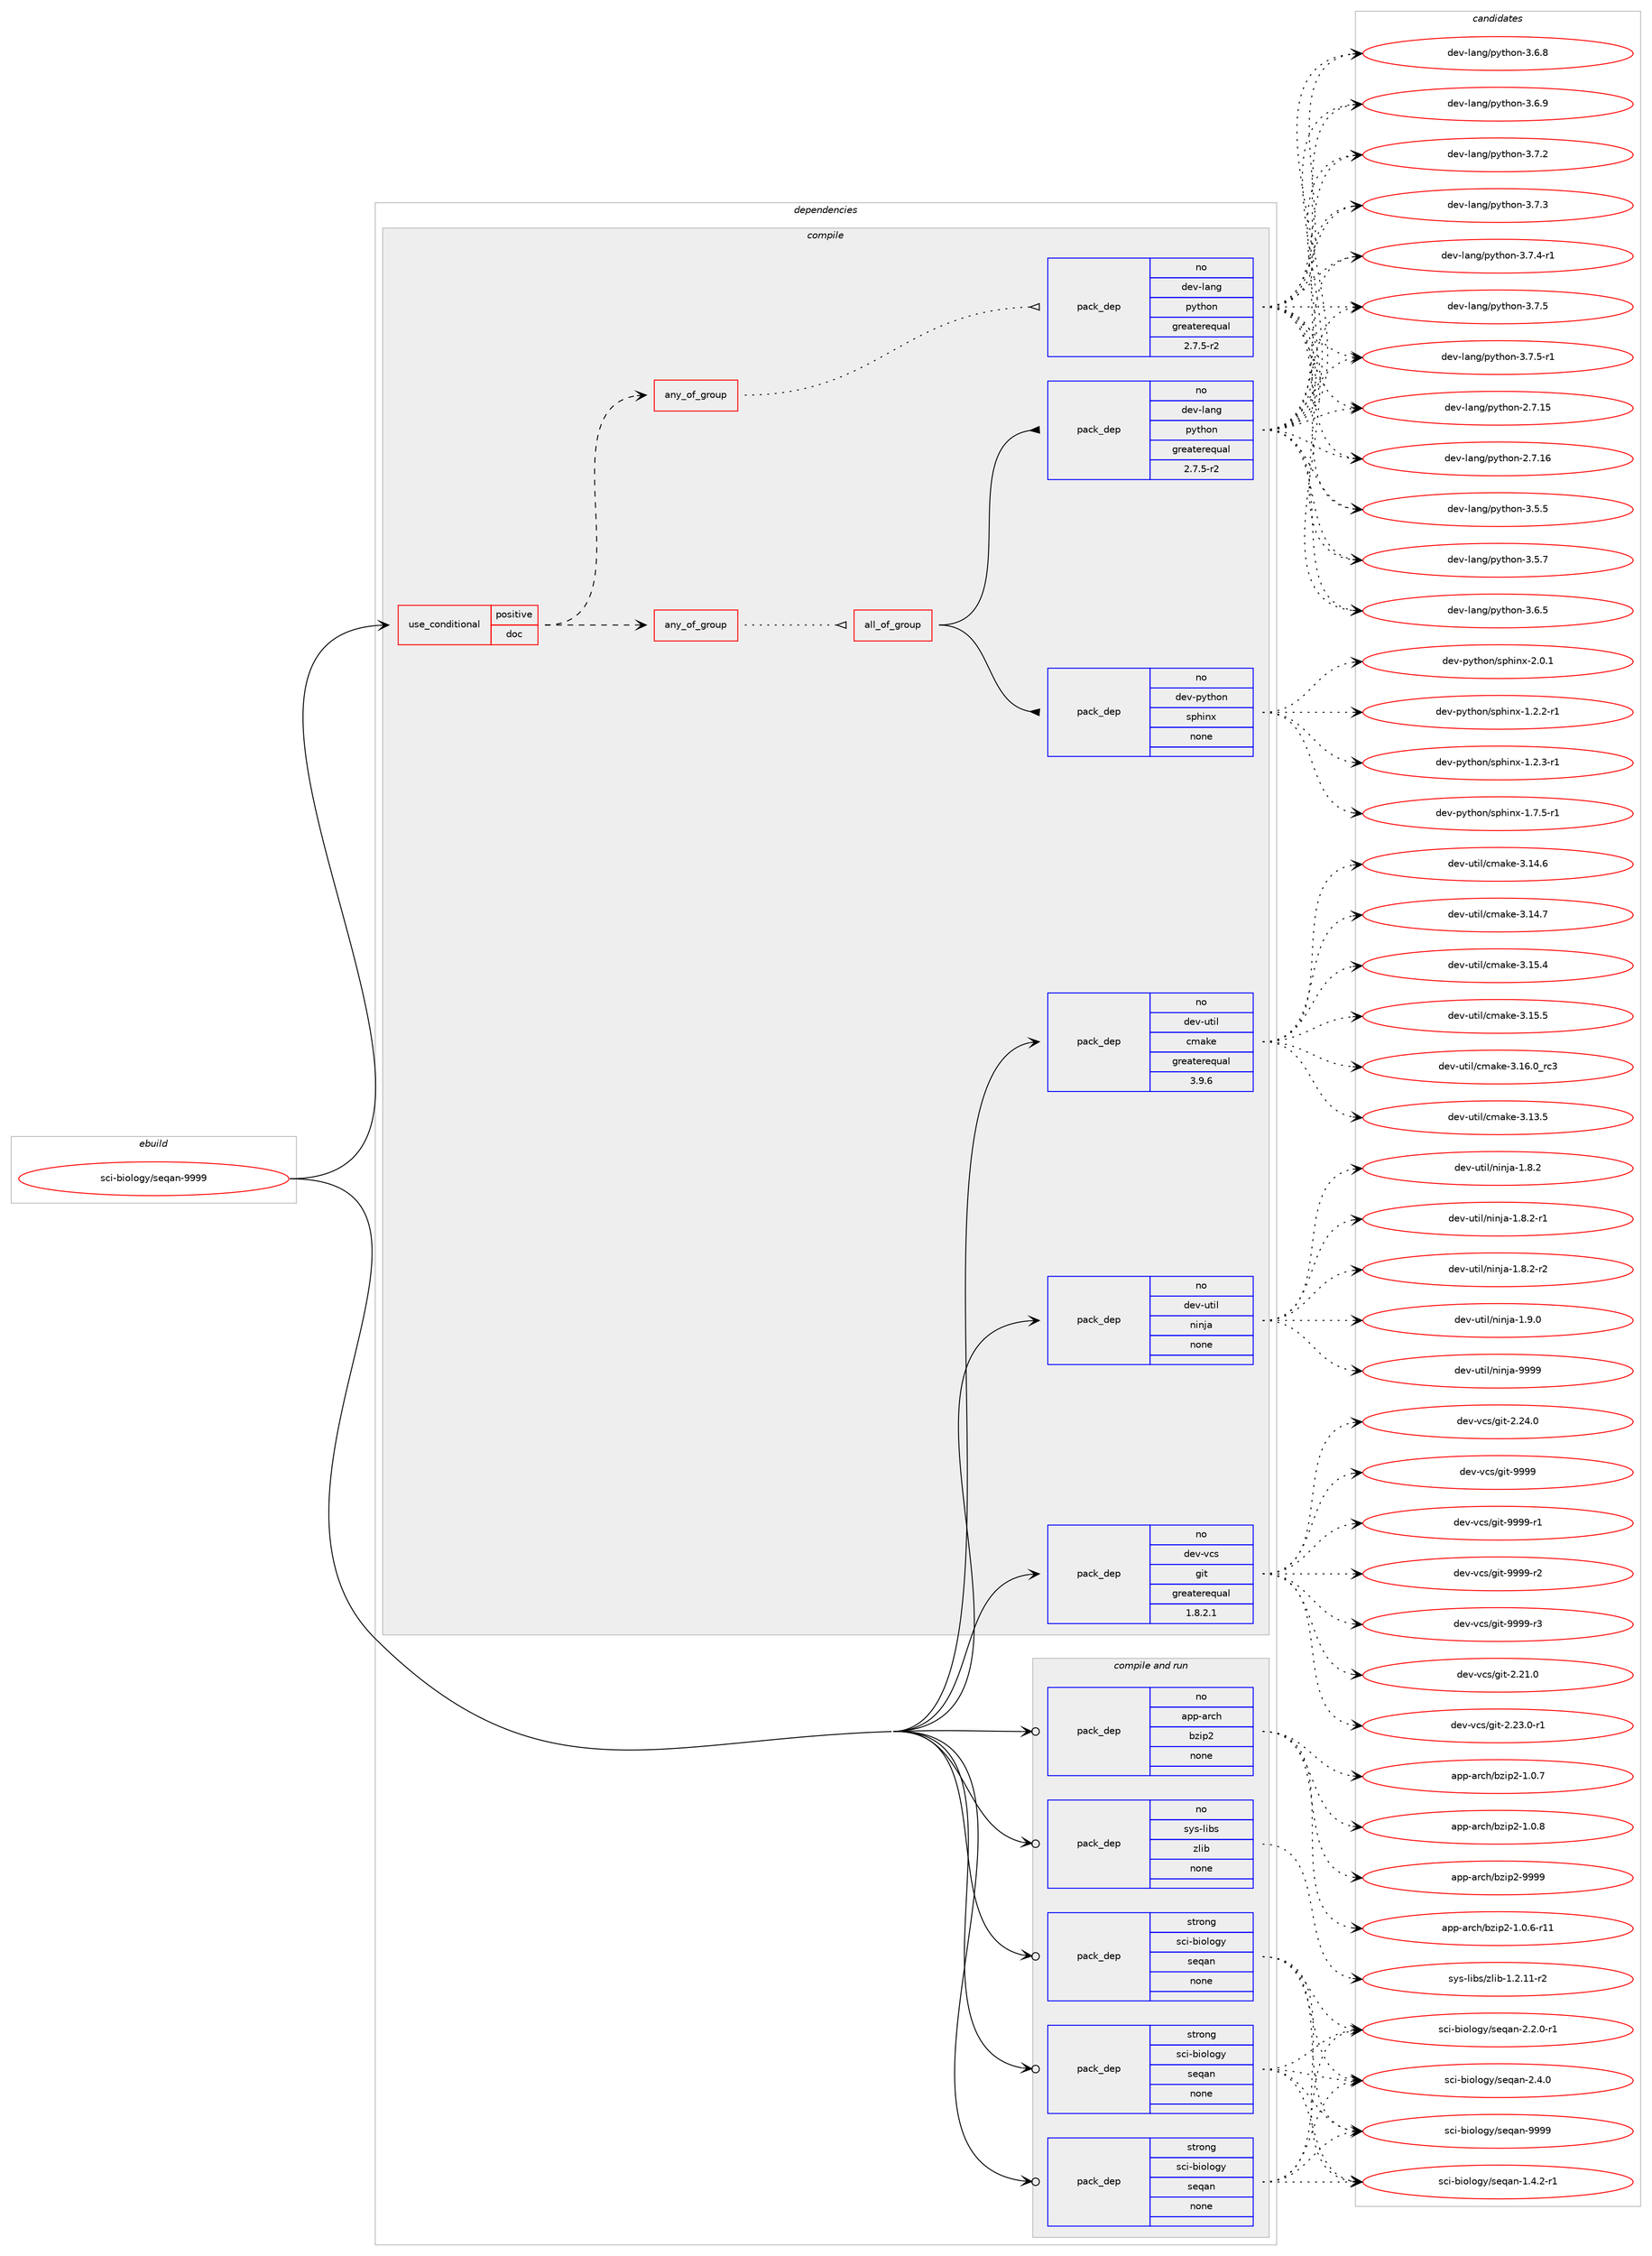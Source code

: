 digraph prolog {

# *************
# Graph options
# *************

newrank=true;
concentrate=true;
compound=true;
graph [rankdir=LR,fontname=Helvetica,fontsize=10,ranksep=1.5];#, ranksep=2.5, nodesep=0.2];
edge  [arrowhead=vee];
node  [fontname=Helvetica,fontsize=10];

# **********
# The ebuild
# **********

subgraph cluster_leftcol {
color=gray;
rank=same;
label=<<i>ebuild</i>>;
id [label="sci-biology/seqan-9999", color=red, width=4, href="../sci-biology/seqan-9999.svg"];
}

# ****************
# The dependencies
# ****************

subgraph cluster_midcol {
color=gray;
label=<<i>dependencies</i>>;
subgraph cluster_compile {
fillcolor="#eeeeee";
style=filled;
label=<<i>compile</i>>;
subgraph cond206814 {
dependency850766 [label=<<TABLE BORDER="0" CELLBORDER="1" CELLSPACING="0" CELLPADDING="4"><TR><TD ROWSPAN="3" CELLPADDING="10">use_conditional</TD></TR><TR><TD>positive</TD></TR><TR><TD>doc</TD></TR></TABLE>>, shape=none, color=red];
subgraph any14505 {
dependency850767 [label=<<TABLE BORDER="0" CELLBORDER="1" CELLSPACING="0" CELLPADDING="4"><TR><TD CELLPADDING="10">any_of_group</TD></TR></TABLE>>, shape=none, color=red];subgraph all510 {
dependency850768 [label=<<TABLE BORDER="0" CELLBORDER="1" CELLSPACING="0" CELLPADDING="4"><TR><TD CELLPADDING="10">all_of_group</TD></TR></TABLE>>, shape=none, color=red];subgraph pack628940 {
dependency850769 [label=<<TABLE BORDER="0" CELLBORDER="1" CELLSPACING="0" CELLPADDING="4" WIDTH="220"><TR><TD ROWSPAN="6" CELLPADDING="30">pack_dep</TD></TR><TR><TD WIDTH="110">no</TD></TR><TR><TD>dev-lang</TD></TR><TR><TD>python</TD></TR><TR><TD>greaterequal</TD></TR><TR><TD>2.7.5-r2</TD></TR></TABLE>>, shape=none, color=blue];
}
dependency850768:e -> dependency850769:w [weight=20,style="solid",arrowhead="inv"];
subgraph pack628941 {
dependency850770 [label=<<TABLE BORDER="0" CELLBORDER="1" CELLSPACING="0" CELLPADDING="4" WIDTH="220"><TR><TD ROWSPAN="6" CELLPADDING="30">pack_dep</TD></TR><TR><TD WIDTH="110">no</TD></TR><TR><TD>dev-python</TD></TR><TR><TD>sphinx</TD></TR><TR><TD>none</TD></TR><TR><TD></TD></TR></TABLE>>, shape=none, color=blue];
}
dependency850768:e -> dependency850770:w [weight=20,style="solid",arrowhead="inv"];
}
dependency850767:e -> dependency850768:w [weight=20,style="dotted",arrowhead="oinv"];
}
dependency850766:e -> dependency850767:w [weight=20,style="dashed",arrowhead="vee"];
subgraph any14506 {
dependency850771 [label=<<TABLE BORDER="0" CELLBORDER="1" CELLSPACING="0" CELLPADDING="4"><TR><TD CELLPADDING="10">any_of_group</TD></TR></TABLE>>, shape=none, color=red];subgraph pack628942 {
dependency850772 [label=<<TABLE BORDER="0" CELLBORDER="1" CELLSPACING="0" CELLPADDING="4" WIDTH="220"><TR><TD ROWSPAN="6" CELLPADDING="30">pack_dep</TD></TR><TR><TD WIDTH="110">no</TD></TR><TR><TD>dev-lang</TD></TR><TR><TD>python</TD></TR><TR><TD>greaterequal</TD></TR><TR><TD>2.7.5-r2</TD></TR></TABLE>>, shape=none, color=blue];
}
dependency850771:e -> dependency850772:w [weight=20,style="dotted",arrowhead="oinv"];
}
dependency850766:e -> dependency850771:w [weight=20,style="dashed",arrowhead="vee"];
}
id:e -> dependency850766:w [weight=20,style="solid",arrowhead="vee"];
subgraph pack628943 {
dependency850773 [label=<<TABLE BORDER="0" CELLBORDER="1" CELLSPACING="0" CELLPADDING="4" WIDTH="220"><TR><TD ROWSPAN="6" CELLPADDING="30">pack_dep</TD></TR><TR><TD WIDTH="110">no</TD></TR><TR><TD>dev-util</TD></TR><TR><TD>cmake</TD></TR><TR><TD>greaterequal</TD></TR><TR><TD>3.9.6</TD></TR></TABLE>>, shape=none, color=blue];
}
id:e -> dependency850773:w [weight=20,style="solid",arrowhead="vee"];
subgraph pack628944 {
dependency850774 [label=<<TABLE BORDER="0" CELLBORDER="1" CELLSPACING="0" CELLPADDING="4" WIDTH="220"><TR><TD ROWSPAN="6" CELLPADDING="30">pack_dep</TD></TR><TR><TD WIDTH="110">no</TD></TR><TR><TD>dev-util</TD></TR><TR><TD>ninja</TD></TR><TR><TD>none</TD></TR><TR><TD></TD></TR></TABLE>>, shape=none, color=blue];
}
id:e -> dependency850774:w [weight=20,style="solid",arrowhead="vee"];
subgraph pack628945 {
dependency850775 [label=<<TABLE BORDER="0" CELLBORDER="1" CELLSPACING="0" CELLPADDING="4" WIDTH="220"><TR><TD ROWSPAN="6" CELLPADDING="30">pack_dep</TD></TR><TR><TD WIDTH="110">no</TD></TR><TR><TD>dev-vcs</TD></TR><TR><TD>git</TD></TR><TR><TD>greaterequal</TD></TR><TR><TD>1.8.2.1</TD></TR></TABLE>>, shape=none, color=blue];
}
id:e -> dependency850775:w [weight=20,style="solid",arrowhead="vee"];
}
subgraph cluster_compileandrun {
fillcolor="#eeeeee";
style=filled;
label=<<i>compile and run</i>>;
subgraph pack628946 {
dependency850776 [label=<<TABLE BORDER="0" CELLBORDER="1" CELLSPACING="0" CELLPADDING="4" WIDTH="220"><TR><TD ROWSPAN="6" CELLPADDING="30">pack_dep</TD></TR><TR><TD WIDTH="110">no</TD></TR><TR><TD>app-arch</TD></TR><TR><TD>bzip2</TD></TR><TR><TD>none</TD></TR><TR><TD></TD></TR></TABLE>>, shape=none, color=blue];
}
id:e -> dependency850776:w [weight=20,style="solid",arrowhead="odotvee"];
subgraph pack628947 {
dependency850777 [label=<<TABLE BORDER="0" CELLBORDER="1" CELLSPACING="0" CELLPADDING="4" WIDTH="220"><TR><TD ROWSPAN="6" CELLPADDING="30">pack_dep</TD></TR><TR><TD WIDTH="110">no</TD></TR><TR><TD>sys-libs</TD></TR><TR><TD>zlib</TD></TR><TR><TD>none</TD></TR><TR><TD></TD></TR></TABLE>>, shape=none, color=blue];
}
id:e -> dependency850777:w [weight=20,style="solid",arrowhead="odotvee"];
subgraph pack628948 {
dependency850778 [label=<<TABLE BORDER="0" CELLBORDER="1" CELLSPACING="0" CELLPADDING="4" WIDTH="220"><TR><TD ROWSPAN="6" CELLPADDING="30">pack_dep</TD></TR><TR><TD WIDTH="110">strong</TD></TR><TR><TD>sci-biology</TD></TR><TR><TD>seqan</TD></TR><TR><TD>none</TD></TR><TR><TD></TD></TR></TABLE>>, shape=none, color=blue];
}
id:e -> dependency850778:w [weight=20,style="solid",arrowhead="odotvee"];
subgraph pack628949 {
dependency850779 [label=<<TABLE BORDER="0" CELLBORDER="1" CELLSPACING="0" CELLPADDING="4" WIDTH="220"><TR><TD ROWSPAN="6" CELLPADDING="30">pack_dep</TD></TR><TR><TD WIDTH="110">strong</TD></TR><TR><TD>sci-biology</TD></TR><TR><TD>seqan</TD></TR><TR><TD>none</TD></TR><TR><TD></TD></TR></TABLE>>, shape=none, color=blue];
}
id:e -> dependency850779:w [weight=20,style="solid",arrowhead="odotvee"];
subgraph pack628950 {
dependency850780 [label=<<TABLE BORDER="0" CELLBORDER="1" CELLSPACING="0" CELLPADDING="4" WIDTH="220"><TR><TD ROWSPAN="6" CELLPADDING="30">pack_dep</TD></TR><TR><TD WIDTH="110">strong</TD></TR><TR><TD>sci-biology</TD></TR><TR><TD>seqan</TD></TR><TR><TD>none</TD></TR><TR><TD></TD></TR></TABLE>>, shape=none, color=blue];
}
id:e -> dependency850780:w [weight=20,style="solid",arrowhead="odotvee"];
}
subgraph cluster_run {
fillcolor="#eeeeee";
style=filled;
label=<<i>run</i>>;
}
}

# **************
# The candidates
# **************

subgraph cluster_choices {
rank=same;
color=gray;
label=<<i>candidates</i>>;

subgraph choice628940 {
color=black;
nodesep=1;
choice10010111845108971101034711212111610411111045504655464953 [label="dev-lang/python-2.7.15", color=red, width=4,href="../dev-lang/python-2.7.15.svg"];
choice10010111845108971101034711212111610411111045504655464954 [label="dev-lang/python-2.7.16", color=red, width=4,href="../dev-lang/python-2.7.16.svg"];
choice100101118451089711010347112121116104111110455146534653 [label="dev-lang/python-3.5.5", color=red, width=4,href="../dev-lang/python-3.5.5.svg"];
choice100101118451089711010347112121116104111110455146534655 [label="dev-lang/python-3.5.7", color=red, width=4,href="../dev-lang/python-3.5.7.svg"];
choice100101118451089711010347112121116104111110455146544653 [label="dev-lang/python-3.6.5", color=red, width=4,href="../dev-lang/python-3.6.5.svg"];
choice100101118451089711010347112121116104111110455146544656 [label="dev-lang/python-3.6.8", color=red, width=4,href="../dev-lang/python-3.6.8.svg"];
choice100101118451089711010347112121116104111110455146544657 [label="dev-lang/python-3.6.9", color=red, width=4,href="../dev-lang/python-3.6.9.svg"];
choice100101118451089711010347112121116104111110455146554650 [label="dev-lang/python-3.7.2", color=red, width=4,href="../dev-lang/python-3.7.2.svg"];
choice100101118451089711010347112121116104111110455146554651 [label="dev-lang/python-3.7.3", color=red, width=4,href="../dev-lang/python-3.7.3.svg"];
choice1001011184510897110103471121211161041111104551465546524511449 [label="dev-lang/python-3.7.4-r1", color=red, width=4,href="../dev-lang/python-3.7.4-r1.svg"];
choice100101118451089711010347112121116104111110455146554653 [label="dev-lang/python-3.7.5", color=red, width=4,href="../dev-lang/python-3.7.5.svg"];
choice1001011184510897110103471121211161041111104551465546534511449 [label="dev-lang/python-3.7.5-r1", color=red, width=4,href="../dev-lang/python-3.7.5-r1.svg"];
dependency850769:e -> choice10010111845108971101034711212111610411111045504655464953:w [style=dotted,weight="100"];
dependency850769:e -> choice10010111845108971101034711212111610411111045504655464954:w [style=dotted,weight="100"];
dependency850769:e -> choice100101118451089711010347112121116104111110455146534653:w [style=dotted,weight="100"];
dependency850769:e -> choice100101118451089711010347112121116104111110455146534655:w [style=dotted,weight="100"];
dependency850769:e -> choice100101118451089711010347112121116104111110455146544653:w [style=dotted,weight="100"];
dependency850769:e -> choice100101118451089711010347112121116104111110455146544656:w [style=dotted,weight="100"];
dependency850769:e -> choice100101118451089711010347112121116104111110455146544657:w [style=dotted,weight="100"];
dependency850769:e -> choice100101118451089711010347112121116104111110455146554650:w [style=dotted,weight="100"];
dependency850769:e -> choice100101118451089711010347112121116104111110455146554651:w [style=dotted,weight="100"];
dependency850769:e -> choice1001011184510897110103471121211161041111104551465546524511449:w [style=dotted,weight="100"];
dependency850769:e -> choice100101118451089711010347112121116104111110455146554653:w [style=dotted,weight="100"];
dependency850769:e -> choice1001011184510897110103471121211161041111104551465546534511449:w [style=dotted,weight="100"];
}
subgraph choice628941 {
color=black;
nodesep=1;
choice10010111845112121116104111110471151121041051101204549465046504511449 [label="dev-python/sphinx-1.2.2-r1", color=red, width=4,href="../dev-python/sphinx-1.2.2-r1.svg"];
choice10010111845112121116104111110471151121041051101204549465046514511449 [label="dev-python/sphinx-1.2.3-r1", color=red, width=4,href="../dev-python/sphinx-1.2.3-r1.svg"];
choice10010111845112121116104111110471151121041051101204549465546534511449 [label="dev-python/sphinx-1.7.5-r1", color=red, width=4,href="../dev-python/sphinx-1.7.5-r1.svg"];
choice1001011184511212111610411111047115112104105110120455046484649 [label="dev-python/sphinx-2.0.1", color=red, width=4,href="../dev-python/sphinx-2.0.1.svg"];
dependency850770:e -> choice10010111845112121116104111110471151121041051101204549465046504511449:w [style=dotted,weight="100"];
dependency850770:e -> choice10010111845112121116104111110471151121041051101204549465046514511449:w [style=dotted,weight="100"];
dependency850770:e -> choice10010111845112121116104111110471151121041051101204549465546534511449:w [style=dotted,weight="100"];
dependency850770:e -> choice1001011184511212111610411111047115112104105110120455046484649:w [style=dotted,weight="100"];
}
subgraph choice628942 {
color=black;
nodesep=1;
choice10010111845108971101034711212111610411111045504655464953 [label="dev-lang/python-2.7.15", color=red, width=4,href="../dev-lang/python-2.7.15.svg"];
choice10010111845108971101034711212111610411111045504655464954 [label="dev-lang/python-2.7.16", color=red, width=4,href="../dev-lang/python-2.7.16.svg"];
choice100101118451089711010347112121116104111110455146534653 [label="dev-lang/python-3.5.5", color=red, width=4,href="../dev-lang/python-3.5.5.svg"];
choice100101118451089711010347112121116104111110455146534655 [label="dev-lang/python-3.5.7", color=red, width=4,href="../dev-lang/python-3.5.7.svg"];
choice100101118451089711010347112121116104111110455146544653 [label="dev-lang/python-3.6.5", color=red, width=4,href="../dev-lang/python-3.6.5.svg"];
choice100101118451089711010347112121116104111110455146544656 [label="dev-lang/python-3.6.8", color=red, width=4,href="../dev-lang/python-3.6.8.svg"];
choice100101118451089711010347112121116104111110455146544657 [label="dev-lang/python-3.6.9", color=red, width=4,href="../dev-lang/python-3.6.9.svg"];
choice100101118451089711010347112121116104111110455146554650 [label="dev-lang/python-3.7.2", color=red, width=4,href="../dev-lang/python-3.7.2.svg"];
choice100101118451089711010347112121116104111110455146554651 [label="dev-lang/python-3.7.3", color=red, width=4,href="../dev-lang/python-3.7.3.svg"];
choice1001011184510897110103471121211161041111104551465546524511449 [label="dev-lang/python-3.7.4-r1", color=red, width=4,href="../dev-lang/python-3.7.4-r1.svg"];
choice100101118451089711010347112121116104111110455146554653 [label="dev-lang/python-3.7.5", color=red, width=4,href="../dev-lang/python-3.7.5.svg"];
choice1001011184510897110103471121211161041111104551465546534511449 [label="dev-lang/python-3.7.5-r1", color=red, width=4,href="../dev-lang/python-3.7.5-r1.svg"];
dependency850772:e -> choice10010111845108971101034711212111610411111045504655464953:w [style=dotted,weight="100"];
dependency850772:e -> choice10010111845108971101034711212111610411111045504655464954:w [style=dotted,weight="100"];
dependency850772:e -> choice100101118451089711010347112121116104111110455146534653:w [style=dotted,weight="100"];
dependency850772:e -> choice100101118451089711010347112121116104111110455146534655:w [style=dotted,weight="100"];
dependency850772:e -> choice100101118451089711010347112121116104111110455146544653:w [style=dotted,weight="100"];
dependency850772:e -> choice100101118451089711010347112121116104111110455146544656:w [style=dotted,weight="100"];
dependency850772:e -> choice100101118451089711010347112121116104111110455146544657:w [style=dotted,weight="100"];
dependency850772:e -> choice100101118451089711010347112121116104111110455146554650:w [style=dotted,weight="100"];
dependency850772:e -> choice100101118451089711010347112121116104111110455146554651:w [style=dotted,weight="100"];
dependency850772:e -> choice1001011184510897110103471121211161041111104551465546524511449:w [style=dotted,weight="100"];
dependency850772:e -> choice100101118451089711010347112121116104111110455146554653:w [style=dotted,weight="100"];
dependency850772:e -> choice1001011184510897110103471121211161041111104551465546534511449:w [style=dotted,weight="100"];
}
subgraph choice628943 {
color=black;
nodesep=1;
choice1001011184511711610510847991099710710145514649514653 [label="dev-util/cmake-3.13.5", color=red, width=4,href="../dev-util/cmake-3.13.5.svg"];
choice1001011184511711610510847991099710710145514649524654 [label="dev-util/cmake-3.14.6", color=red, width=4,href="../dev-util/cmake-3.14.6.svg"];
choice1001011184511711610510847991099710710145514649524655 [label="dev-util/cmake-3.14.7", color=red, width=4,href="../dev-util/cmake-3.14.7.svg"];
choice1001011184511711610510847991099710710145514649534652 [label="dev-util/cmake-3.15.4", color=red, width=4,href="../dev-util/cmake-3.15.4.svg"];
choice1001011184511711610510847991099710710145514649534653 [label="dev-util/cmake-3.15.5", color=red, width=4,href="../dev-util/cmake-3.15.5.svg"];
choice1001011184511711610510847991099710710145514649544648951149951 [label="dev-util/cmake-3.16.0_rc3", color=red, width=4,href="../dev-util/cmake-3.16.0_rc3.svg"];
dependency850773:e -> choice1001011184511711610510847991099710710145514649514653:w [style=dotted,weight="100"];
dependency850773:e -> choice1001011184511711610510847991099710710145514649524654:w [style=dotted,weight="100"];
dependency850773:e -> choice1001011184511711610510847991099710710145514649524655:w [style=dotted,weight="100"];
dependency850773:e -> choice1001011184511711610510847991099710710145514649534652:w [style=dotted,weight="100"];
dependency850773:e -> choice1001011184511711610510847991099710710145514649534653:w [style=dotted,weight="100"];
dependency850773:e -> choice1001011184511711610510847991099710710145514649544648951149951:w [style=dotted,weight="100"];
}
subgraph choice628944 {
color=black;
nodesep=1;
choice100101118451171161051084711010511010697454946564650 [label="dev-util/ninja-1.8.2", color=red, width=4,href="../dev-util/ninja-1.8.2.svg"];
choice1001011184511711610510847110105110106974549465646504511449 [label="dev-util/ninja-1.8.2-r1", color=red, width=4,href="../dev-util/ninja-1.8.2-r1.svg"];
choice1001011184511711610510847110105110106974549465646504511450 [label="dev-util/ninja-1.8.2-r2", color=red, width=4,href="../dev-util/ninja-1.8.2-r2.svg"];
choice100101118451171161051084711010511010697454946574648 [label="dev-util/ninja-1.9.0", color=red, width=4,href="../dev-util/ninja-1.9.0.svg"];
choice1001011184511711610510847110105110106974557575757 [label="dev-util/ninja-9999", color=red, width=4,href="../dev-util/ninja-9999.svg"];
dependency850774:e -> choice100101118451171161051084711010511010697454946564650:w [style=dotted,weight="100"];
dependency850774:e -> choice1001011184511711610510847110105110106974549465646504511449:w [style=dotted,weight="100"];
dependency850774:e -> choice1001011184511711610510847110105110106974549465646504511450:w [style=dotted,weight="100"];
dependency850774:e -> choice100101118451171161051084711010511010697454946574648:w [style=dotted,weight="100"];
dependency850774:e -> choice1001011184511711610510847110105110106974557575757:w [style=dotted,weight="100"];
}
subgraph choice628945 {
color=black;
nodesep=1;
choice10010111845118991154710310511645504650494648 [label="dev-vcs/git-2.21.0", color=red, width=4,href="../dev-vcs/git-2.21.0.svg"];
choice100101118451189911547103105116455046505146484511449 [label="dev-vcs/git-2.23.0-r1", color=red, width=4,href="../dev-vcs/git-2.23.0-r1.svg"];
choice10010111845118991154710310511645504650524648 [label="dev-vcs/git-2.24.0", color=red, width=4,href="../dev-vcs/git-2.24.0.svg"];
choice1001011184511899115471031051164557575757 [label="dev-vcs/git-9999", color=red, width=4,href="../dev-vcs/git-9999.svg"];
choice10010111845118991154710310511645575757574511449 [label="dev-vcs/git-9999-r1", color=red, width=4,href="../dev-vcs/git-9999-r1.svg"];
choice10010111845118991154710310511645575757574511450 [label="dev-vcs/git-9999-r2", color=red, width=4,href="../dev-vcs/git-9999-r2.svg"];
choice10010111845118991154710310511645575757574511451 [label="dev-vcs/git-9999-r3", color=red, width=4,href="../dev-vcs/git-9999-r3.svg"];
dependency850775:e -> choice10010111845118991154710310511645504650494648:w [style=dotted,weight="100"];
dependency850775:e -> choice100101118451189911547103105116455046505146484511449:w [style=dotted,weight="100"];
dependency850775:e -> choice10010111845118991154710310511645504650524648:w [style=dotted,weight="100"];
dependency850775:e -> choice1001011184511899115471031051164557575757:w [style=dotted,weight="100"];
dependency850775:e -> choice10010111845118991154710310511645575757574511449:w [style=dotted,weight="100"];
dependency850775:e -> choice10010111845118991154710310511645575757574511450:w [style=dotted,weight="100"];
dependency850775:e -> choice10010111845118991154710310511645575757574511451:w [style=dotted,weight="100"];
}
subgraph choice628946 {
color=black;
nodesep=1;
choice97112112459711499104479812210511250454946484654451144949 [label="app-arch/bzip2-1.0.6-r11", color=red, width=4,href="../app-arch/bzip2-1.0.6-r11.svg"];
choice97112112459711499104479812210511250454946484655 [label="app-arch/bzip2-1.0.7", color=red, width=4,href="../app-arch/bzip2-1.0.7.svg"];
choice97112112459711499104479812210511250454946484656 [label="app-arch/bzip2-1.0.8", color=red, width=4,href="../app-arch/bzip2-1.0.8.svg"];
choice971121124597114991044798122105112504557575757 [label="app-arch/bzip2-9999", color=red, width=4,href="../app-arch/bzip2-9999.svg"];
dependency850776:e -> choice97112112459711499104479812210511250454946484654451144949:w [style=dotted,weight="100"];
dependency850776:e -> choice97112112459711499104479812210511250454946484655:w [style=dotted,weight="100"];
dependency850776:e -> choice97112112459711499104479812210511250454946484656:w [style=dotted,weight="100"];
dependency850776:e -> choice971121124597114991044798122105112504557575757:w [style=dotted,weight="100"];
}
subgraph choice628947 {
color=black;
nodesep=1;
choice11512111545108105981154712210810598454946504649494511450 [label="sys-libs/zlib-1.2.11-r2", color=red, width=4,href="../sys-libs/zlib-1.2.11-r2.svg"];
dependency850777:e -> choice11512111545108105981154712210810598454946504649494511450:w [style=dotted,weight="100"];
}
subgraph choice628948 {
color=black;
nodesep=1;
choice11599105459810511110811110312147115101113971104549465246504511449 [label="sci-biology/seqan-1.4.2-r1", color=red, width=4,href="../sci-biology/seqan-1.4.2-r1.svg"];
choice11599105459810511110811110312147115101113971104550465046484511449 [label="sci-biology/seqan-2.2.0-r1", color=red, width=4,href="../sci-biology/seqan-2.2.0-r1.svg"];
choice1159910545981051111081111031214711510111397110455046524648 [label="sci-biology/seqan-2.4.0", color=red, width=4,href="../sci-biology/seqan-2.4.0.svg"];
choice11599105459810511110811110312147115101113971104557575757 [label="sci-biology/seqan-9999", color=red, width=4,href="../sci-biology/seqan-9999.svg"];
dependency850778:e -> choice11599105459810511110811110312147115101113971104549465246504511449:w [style=dotted,weight="100"];
dependency850778:e -> choice11599105459810511110811110312147115101113971104550465046484511449:w [style=dotted,weight="100"];
dependency850778:e -> choice1159910545981051111081111031214711510111397110455046524648:w [style=dotted,weight="100"];
dependency850778:e -> choice11599105459810511110811110312147115101113971104557575757:w [style=dotted,weight="100"];
}
subgraph choice628949 {
color=black;
nodesep=1;
choice11599105459810511110811110312147115101113971104549465246504511449 [label="sci-biology/seqan-1.4.2-r1", color=red, width=4,href="../sci-biology/seqan-1.4.2-r1.svg"];
choice11599105459810511110811110312147115101113971104550465046484511449 [label="sci-biology/seqan-2.2.0-r1", color=red, width=4,href="../sci-biology/seqan-2.2.0-r1.svg"];
choice1159910545981051111081111031214711510111397110455046524648 [label="sci-biology/seqan-2.4.0", color=red, width=4,href="../sci-biology/seqan-2.4.0.svg"];
choice11599105459810511110811110312147115101113971104557575757 [label="sci-biology/seqan-9999", color=red, width=4,href="../sci-biology/seqan-9999.svg"];
dependency850779:e -> choice11599105459810511110811110312147115101113971104549465246504511449:w [style=dotted,weight="100"];
dependency850779:e -> choice11599105459810511110811110312147115101113971104550465046484511449:w [style=dotted,weight="100"];
dependency850779:e -> choice1159910545981051111081111031214711510111397110455046524648:w [style=dotted,weight="100"];
dependency850779:e -> choice11599105459810511110811110312147115101113971104557575757:w [style=dotted,weight="100"];
}
subgraph choice628950 {
color=black;
nodesep=1;
choice11599105459810511110811110312147115101113971104549465246504511449 [label="sci-biology/seqan-1.4.2-r1", color=red, width=4,href="../sci-biology/seqan-1.4.2-r1.svg"];
choice11599105459810511110811110312147115101113971104550465046484511449 [label="sci-biology/seqan-2.2.0-r1", color=red, width=4,href="../sci-biology/seqan-2.2.0-r1.svg"];
choice1159910545981051111081111031214711510111397110455046524648 [label="sci-biology/seqan-2.4.0", color=red, width=4,href="../sci-biology/seqan-2.4.0.svg"];
choice11599105459810511110811110312147115101113971104557575757 [label="sci-biology/seqan-9999", color=red, width=4,href="../sci-biology/seqan-9999.svg"];
dependency850780:e -> choice11599105459810511110811110312147115101113971104549465246504511449:w [style=dotted,weight="100"];
dependency850780:e -> choice11599105459810511110811110312147115101113971104550465046484511449:w [style=dotted,weight="100"];
dependency850780:e -> choice1159910545981051111081111031214711510111397110455046524648:w [style=dotted,weight="100"];
dependency850780:e -> choice11599105459810511110811110312147115101113971104557575757:w [style=dotted,weight="100"];
}
}

}

